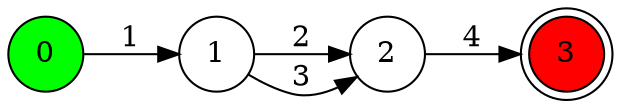 digraph G {
rankdir = LR
node [shape = circle]
0[style=filled, fillcolor=green]
3[shape = doublecircle, style=filled, fillcolor=red]
{ rank=same; 0 }
{ rank=min; 0 }
{ rank=same; 3 }
{ rank=max; 3 }
0 -> 1 [label="1"]; 
1 -> 2 [label="2"]; 
1 -> 2 [label="3"]; 
2 -> 3 [label="4"]; 

}